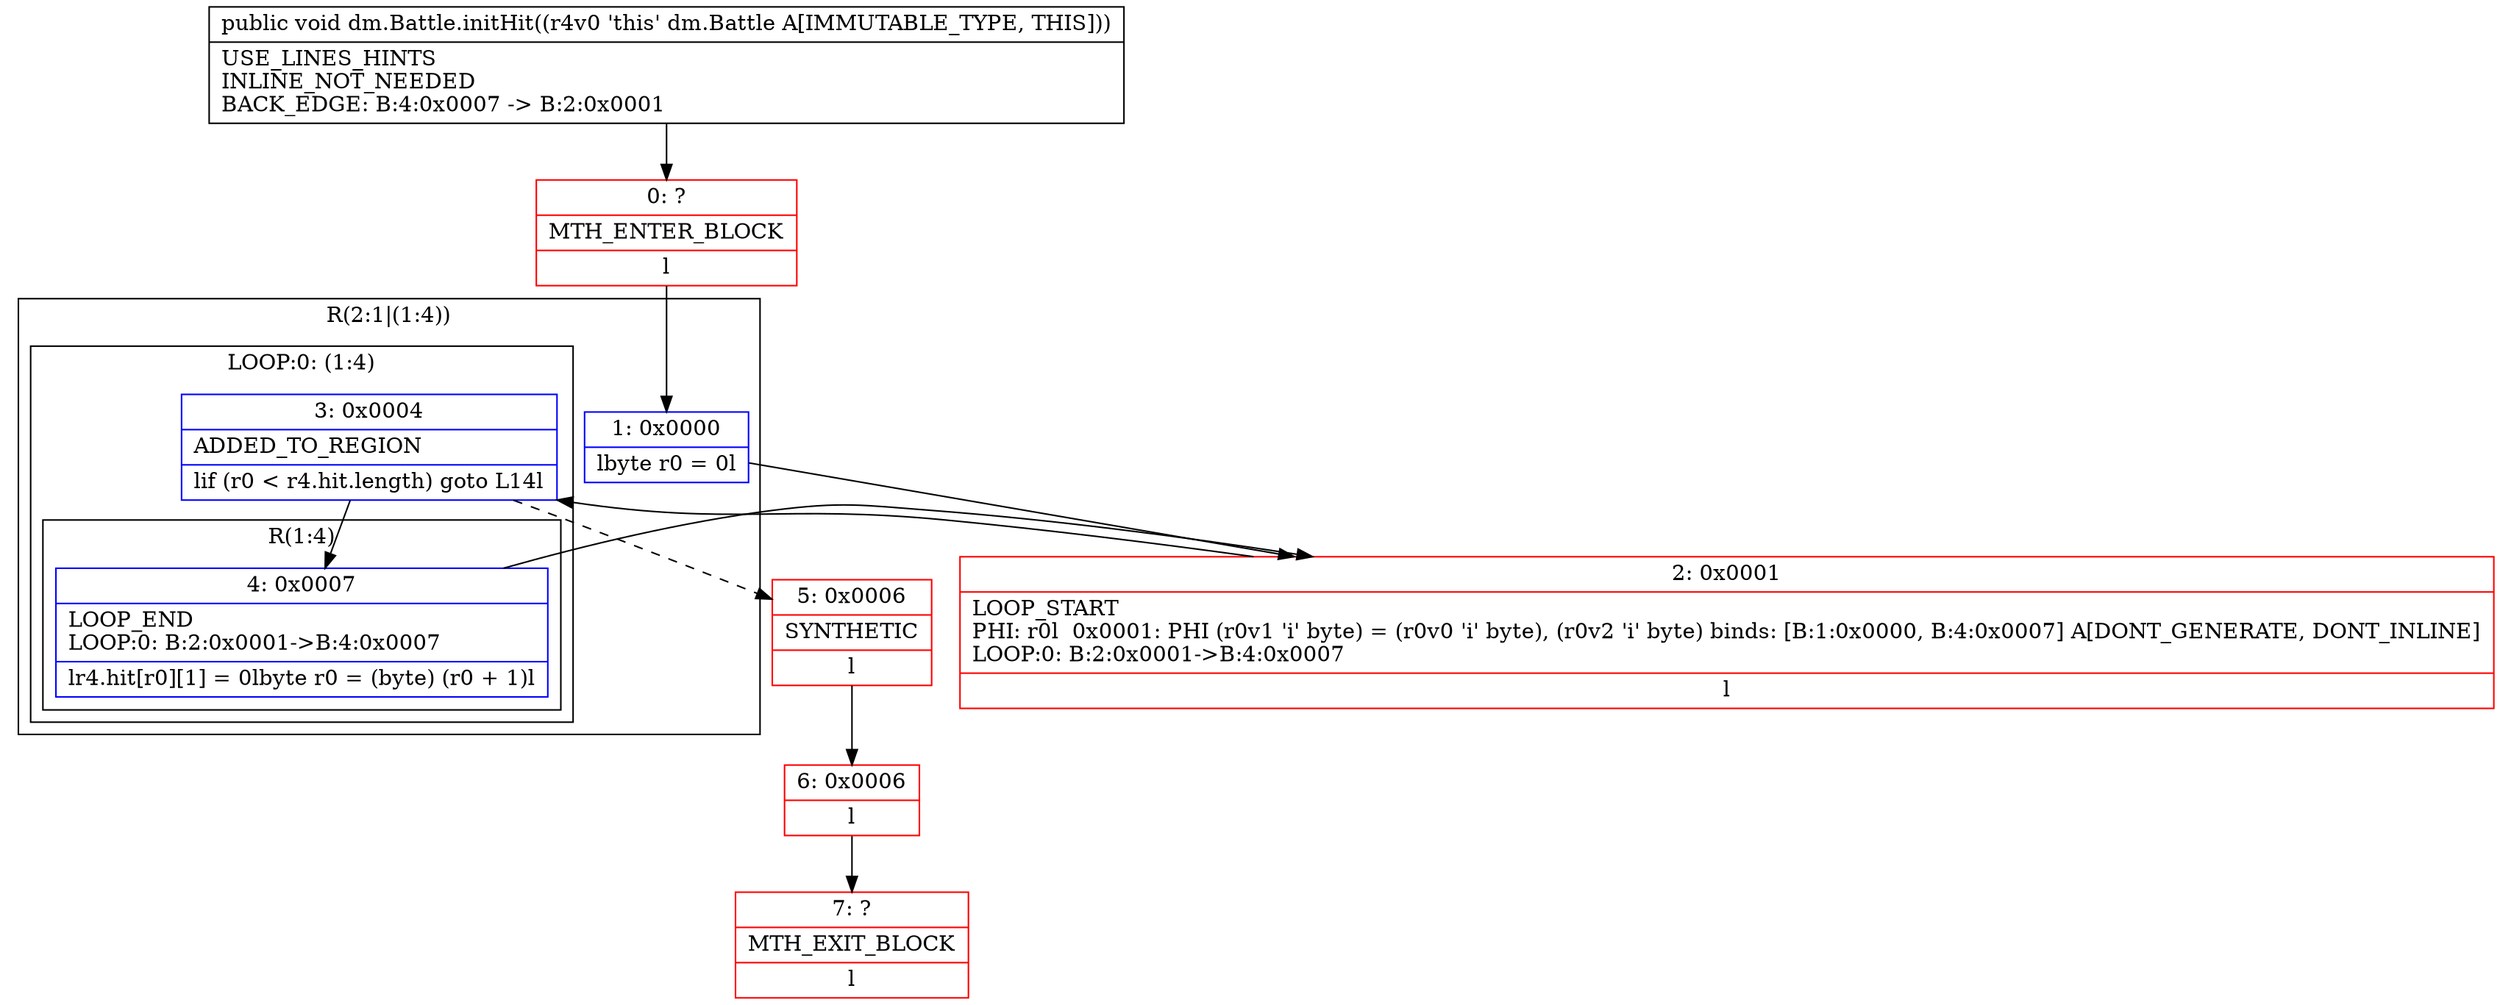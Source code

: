 digraph "CFG fordm.Battle.initHit()V" {
subgraph cluster_Region_565234649 {
label = "R(2:1|(1:4))";
node [shape=record,color=blue];
Node_1 [shape=record,label="{1\:\ 0x0000|lbyte r0 = 0l}"];
subgraph cluster_LoopRegion_1808469482 {
label = "LOOP:0: (1:4)";
node [shape=record,color=blue];
Node_3 [shape=record,label="{3\:\ 0x0004|ADDED_TO_REGION\l|lif (r0 \< r4.hit.length) goto L14l}"];
subgraph cluster_Region_1936265012 {
label = "R(1:4)";
node [shape=record,color=blue];
Node_4 [shape=record,label="{4\:\ 0x0007|LOOP_END\lLOOP:0: B:2:0x0001\-\>B:4:0x0007\l|lr4.hit[r0][1] = 0lbyte r0 = (byte) (r0 + 1)l}"];
}
}
}
Node_0 [shape=record,color=red,label="{0\:\ ?|MTH_ENTER_BLOCK\l|l}"];
Node_2 [shape=record,color=red,label="{2\:\ 0x0001|LOOP_START\lPHI: r0l  0x0001: PHI (r0v1 'i' byte) = (r0v0 'i' byte), (r0v2 'i' byte) binds: [B:1:0x0000, B:4:0x0007] A[DONT_GENERATE, DONT_INLINE]\lLOOP:0: B:2:0x0001\-\>B:4:0x0007\l|l}"];
Node_5 [shape=record,color=red,label="{5\:\ 0x0006|SYNTHETIC\l|l}"];
Node_6 [shape=record,color=red,label="{6\:\ 0x0006|l}"];
Node_7 [shape=record,color=red,label="{7\:\ ?|MTH_EXIT_BLOCK\l|l}"];
MethodNode[shape=record,label="{public void dm.Battle.initHit((r4v0 'this' dm.Battle A[IMMUTABLE_TYPE, THIS]))  | USE_LINES_HINTS\lINLINE_NOT_NEEDED\lBACK_EDGE: B:4:0x0007 \-\> B:2:0x0001\l}"];
MethodNode -> Node_0;
Node_1 -> Node_2;
Node_3 -> Node_4;
Node_3 -> Node_5[style=dashed];
Node_4 -> Node_2;
Node_0 -> Node_1;
Node_2 -> Node_3;
Node_5 -> Node_6;
Node_6 -> Node_7;
}

